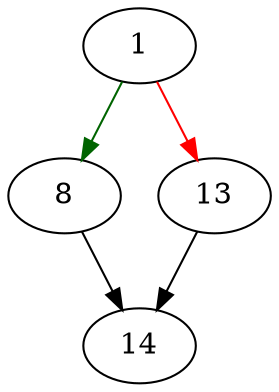 strict digraph "sqlite3_bind_parameter_count" {
	// Node definitions.
	1 [entry=true];
	8;
	13;
	14;

	// Edge definitions.
	1 -> 8 [
		color=darkgreen
		cond=true
	];
	1 -> 13 [
		color=red
		cond=false
	];
	8 -> 14;
	13 -> 14;
}